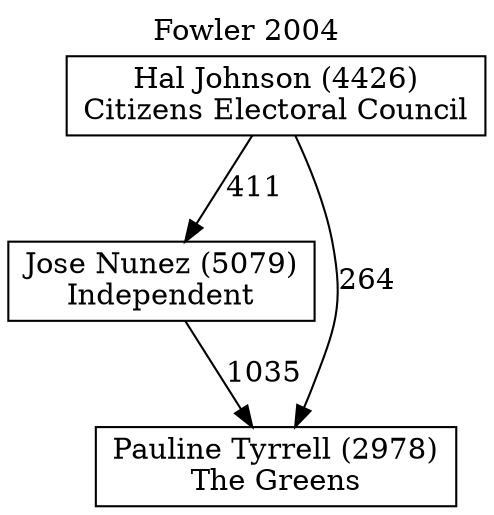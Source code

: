 // House preference flow
digraph "Pauline Tyrrell (2978)_Fowler_2004" {
	graph [label="Fowler 2004" labelloc=t mclimit=10]
	node [shape=box]
	"Hal Johnson (4426)" [label="Hal Johnson (4426)
Citizens Electoral Council"]
	"Jose Nunez (5079)" [label="Jose Nunez (5079)
Independent"]
	"Pauline Tyrrell (2978)" [label="Pauline Tyrrell (2978)
The Greens"]
	"Hal Johnson (4426)" -> "Jose Nunez (5079)" [label=411]
	"Hal Johnson (4426)" -> "Pauline Tyrrell (2978)" [label=264]
	"Jose Nunez (5079)" -> "Pauline Tyrrell (2978)" [label=1035]
}
